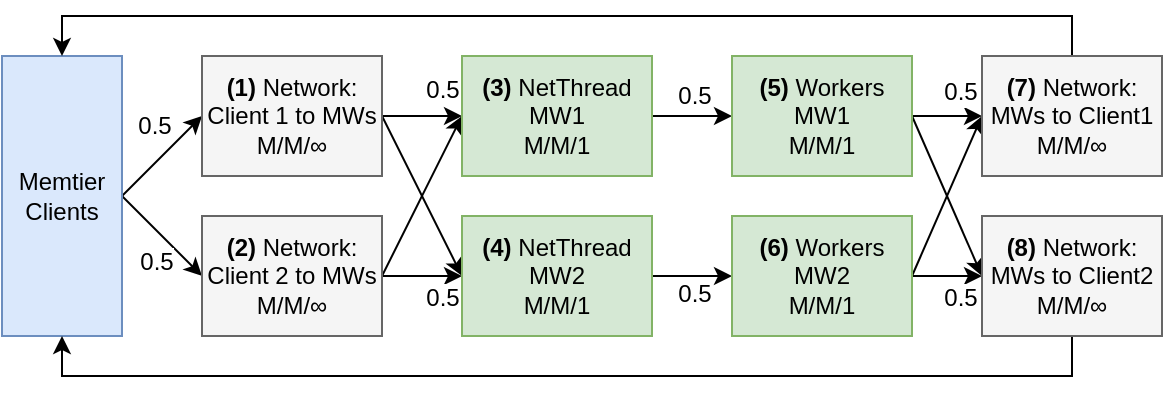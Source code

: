 <mxfile userAgent="Mozilla/5.0 (X11; Ubuntu; Linux x86_64; rv:57.0) Gecko/20100101 Firefox/57.0" version="7.8.4" editor="www.draw.io" type="device"><diagram id="52580fce-dca1-c22d-5496-84ecddbf6bcf" name="Page-1"><mxGraphModel dx="817" dy="411" grid="1" gridSize="10" guides="0" tooltips="1" connect="1" arrows="1" fold="1" page="1" pageScale="1" pageWidth="850" pageHeight="1100" background="#ffffff" math="0" shadow="0"><root><mxCell id="0"/><mxCell id="1" parent="0"/><mxCell id="36" style="edgeStyle=none;rounded=0;html=1;exitX=1;exitY=0.5;entryX=0;entryY=0.5;jettySize=auto;orthogonalLoop=1;" parent="1" source="2" target="3" edge="1"><mxGeometry relative="1" as="geometry"/></mxCell><mxCell id="39" value="0.5" style="text;html=1;resizable=0;points=[];align=center;verticalAlign=middle;labelBackgroundColor=#ffffff;" parent="36" vertex="1" connectable="0"><mxGeometry x="0.043" y="1" relative="1" as="geometry"><mxPoint x="-4" y="-14" as="offset"/></mxGeometry></mxCell><mxCell id="37" style="edgeStyle=none;rounded=0;html=1;exitX=1;exitY=0.5;entryX=0;entryY=0.5;jettySize=auto;orthogonalLoop=1;" parent="1" source="2" target="4" edge="1"><mxGeometry relative="1" as="geometry"/></mxCell><mxCell id="38" value="0.5" style="text;html=1;resizable=0;points=[];align=center;verticalAlign=middle;labelBackgroundColor=#ffffff;" parent="37" vertex="1" connectable="0"><mxGeometry x="0.057" y="-2" relative="1" as="geometry"><mxPoint x="-3" y="10" as="offset"/></mxGeometry></mxCell><mxCell id="2" value="Memtier Clients" style="rounded=0;whiteSpace=wrap;html=1;fillColor=#dae8fc;strokeColor=#6c8ebf;" parent="1" vertex="1"><mxGeometry x="60" y="220" width="60" height="140" as="geometry"/></mxCell><mxCell id="17" style="edgeStyle=orthogonalEdgeStyle;rounded=0;html=1;exitX=1;exitY=0.5;entryX=0;entryY=0.5;jettySize=auto;orthogonalLoop=1;" parent="1" source="3" target="5" edge="1"><mxGeometry relative="1" as="geometry"/></mxCell><mxCell id="29" value="0.5" style="text;html=1;resizable=0;points=[];align=center;verticalAlign=middle;labelBackgroundColor=#ffffff;" parent="17" vertex="1" connectable="0"><mxGeometry x="0.114" y="-2" relative="1" as="geometry"><mxPoint x="7" y="-15" as="offset"/></mxGeometry></mxCell><mxCell id="46" style="rounded=0;html=1;exitX=1;exitY=0.5;entryX=0;entryY=0.5;jettySize=auto;orthogonalLoop=1;" parent="1" source="3" target="6" edge="1"><mxGeometry relative="1" as="geometry"/></mxCell><mxCell id="3" value="&lt;b&gt;(1)&lt;/b&gt; Network: &lt;br&gt;Client 1 to MWs&lt;br&gt;M/M/&lt;span&gt;∞&lt;/span&gt;" style="rounded=0;whiteSpace=wrap;html=1;fillColor=#f5f5f5;strokeColor=#666666;" parent="1" vertex="1"><mxGeometry x="160" y="220" width="90" height="60" as="geometry"/></mxCell><mxCell id="18" style="edgeStyle=orthogonalEdgeStyle;rounded=0;html=1;exitX=1;exitY=0.5;entryX=0;entryY=0.5;jettySize=auto;orthogonalLoop=1;" parent="1" source="4" target="6" edge="1"><mxGeometry relative="1" as="geometry"/></mxCell><mxCell id="27" value="0.5" style="text;html=1;resizable=0;points=[];align=center;verticalAlign=middle;labelBackgroundColor=#ffffff;" parent="18" vertex="1" connectable="0"><mxGeometry x="0.229" relative="1" as="geometry"><mxPoint x="5" y="11" as="offset"/></mxGeometry></mxCell><mxCell id="47" style="edgeStyle=none;rounded=0;html=1;exitX=1;exitY=0.5;entryX=0;entryY=0.5;jettySize=auto;orthogonalLoop=1;" parent="1" source="4" target="5" edge="1"><mxGeometry relative="1" as="geometry"/></mxCell><mxCell id="4" value="&lt;b&gt;(2) &lt;/b&gt;Network: &lt;br&gt;Client 2 to MWs&lt;br&gt;M/M/&lt;span&gt;∞&lt;/span&gt;" style="rounded=0;whiteSpace=wrap;html=1;fillColor=#f5f5f5;strokeColor=#666666;" parent="1" vertex="1"><mxGeometry x="160" y="300" width="90" height="60" as="geometry"/></mxCell><mxCell id="19" style="edgeStyle=orthogonalEdgeStyle;rounded=0;html=1;exitX=1;exitY=0.5;entryX=0;entryY=0.5;jettySize=auto;orthogonalLoop=1;" parent="1" source="5" target="7" edge="1"><mxGeometry relative="1" as="geometry"/></mxCell><mxCell id="30" value="0.5" style="text;html=1;resizable=0;points=[];align=center;verticalAlign=middle;labelBackgroundColor=#ffffff;" parent="19" vertex="1" connectable="0"><mxGeometry x="0.286" y="-1" relative="1" as="geometry"><mxPoint x="-5" y="-11" as="offset"/></mxGeometry></mxCell><mxCell id="5" value="&lt;b&gt;(3)&lt;/b&gt; NetThread MW1&lt;br&gt;M/M/&lt;span&gt;1&lt;/span&gt;" style="rounded=0;whiteSpace=wrap;html=1;fillColor=#d5e8d4;strokeColor=#82b366;" parent="1" vertex="1"><mxGeometry x="290" y="220" width="95" height="60" as="geometry"/></mxCell><mxCell id="20" style="edgeStyle=orthogonalEdgeStyle;rounded=0;html=1;exitX=1;exitY=0.5;entryX=0;entryY=0.5;jettySize=auto;orthogonalLoop=1;" parent="1" source="6" target="8" edge="1"><mxGeometry relative="1" as="geometry"/></mxCell><mxCell id="31" value="0.5" style="text;html=1;resizable=0;points=[];align=center;verticalAlign=middle;labelBackgroundColor=#ffffff;" parent="20" vertex="1" connectable="0"><mxGeometry x="0.2" y="-1" relative="1" as="geometry"><mxPoint x="-3" y="8" as="offset"/></mxGeometry></mxCell><mxCell id="6" value="&lt;b&gt;(4)&lt;/b&gt; NetThread MW2&lt;br&gt;M/M/&lt;span&gt;1&lt;/span&gt;" style="rounded=0;whiteSpace=wrap;html=1;fillColor=#d5e8d4;strokeColor=#82b366;" parent="1" vertex="1"><mxGeometry x="290" y="300" width="95" height="60" as="geometry"/></mxCell><mxCell id="40" style="edgeStyle=none;rounded=0;html=1;exitX=1;exitY=0.5;entryX=0;entryY=0.5;jettySize=auto;orthogonalLoop=1;" parent="1" source="7" target="12" edge="1"><mxGeometry relative="1" as="geometry"/></mxCell><mxCell id="42" style="edgeStyle=none;rounded=0;html=1;exitX=1;exitY=0.5;entryX=0;entryY=0.5;jettySize=auto;orthogonalLoop=1;" parent="1" source="7" target="11" edge="1"><mxGeometry relative="1" as="geometry"/></mxCell><mxCell id="45" value="0.5" style="text;html=1;resizable=0;points=[];align=center;verticalAlign=middle;labelBackgroundColor=#ffffff;" parent="42" vertex="1" connectable="0"><mxGeometry x="0.311" y="-1" relative="1" as="geometry"><mxPoint x="1" y="-13" as="offset"/></mxGeometry></mxCell><mxCell id="7" value="&lt;b&gt;(5)&lt;/b&gt; Workers MW1&lt;br&gt;M/M/&lt;span&gt;1&lt;/span&gt;" style="rounded=0;whiteSpace=wrap;html=1;fillColor=#d5e8d4;strokeColor=#82b366;" parent="1" vertex="1"><mxGeometry x="425" y="220" width="90" height="60" as="geometry"/></mxCell><mxCell id="41" style="edgeStyle=none;rounded=0;html=1;exitX=1;exitY=0.5;entryX=0;entryY=0.5;jettySize=auto;orthogonalLoop=1;" parent="1" source="8" target="11" edge="1"><mxGeometry relative="1" as="geometry"/></mxCell><mxCell id="43" style="edgeStyle=none;rounded=0;html=1;exitX=1;exitY=0.5;entryX=0;entryY=0.5;jettySize=auto;orthogonalLoop=1;" parent="1" source="8" target="12" edge="1"><mxGeometry relative="1" as="geometry"/></mxCell><mxCell id="44" value="0.5" style="text;html=1;resizable=0;points=[];align=center;verticalAlign=middle;labelBackgroundColor=#ffffff;" parent="43" vertex="1" connectable="0"><mxGeometry x="0.213" y="-2" relative="1" as="geometry"><mxPoint x="3" y="9" as="offset"/></mxGeometry></mxCell><mxCell id="8" value="&lt;b&gt;(6)&lt;/b&gt; Workers MW2&lt;br&gt;M/M/&lt;span&gt;1&lt;/span&gt;" style="rounded=0;whiteSpace=wrap;html=1;fillColor=#d5e8d4;strokeColor=#82b366;" parent="1" vertex="1"><mxGeometry x="425" y="300" width="90" height="60" as="geometry"/></mxCell><mxCell id="23" style="edgeStyle=orthogonalEdgeStyle;rounded=0;html=1;exitX=0.5;exitY=0;entryX=0.5;entryY=0;jettySize=auto;orthogonalLoop=1;" parent="1" source="11" target="2" edge="1"><mxGeometry relative="1" as="geometry"/></mxCell><mxCell id="11" value="&lt;b&gt;(7)&lt;/b&gt; Network: &lt;br&gt;MWs to Client1&lt;br&gt;M/M/&lt;span&gt;∞&lt;/span&gt;" style="rounded=0;whiteSpace=wrap;html=1;fillColor=#f5f5f5;strokeColor=#666666;" parent="1" vertex="1"><mxGeometry x="550" y="220" width="90" height="60" as="geometry"/></mxCell><mxCell id="24" style="edgeStyle=orthogonalEdgeStyle;rounded=0;html=1;exitX=0.5;exitY=1;entryX=0.5;entryY=1;jettySize=auto;orthogonalLoop=1;" parent="1" source="12" target="2" edge="1"><mxGeometry relative="1" as="geometry"/></mxCell><mxCell id="12" value="&lt;b&gt;(8)&lt;/b&gt; Network: &lt;br&gt;MWs to Client2&lt;br&gt;M/M/&lt;span&gt;∞&lt;/span&gt;" style="rounded=0;whiteSpace=wrap;html=1;fillColor=#f5f5f5;strokeColor=#666666;" parent="1" vertex="1"><mxGeometry x="550" y="300" width="90" height="60" as="geometry"/></mxCell></root></mxGraphModel></diagram></mxfile>